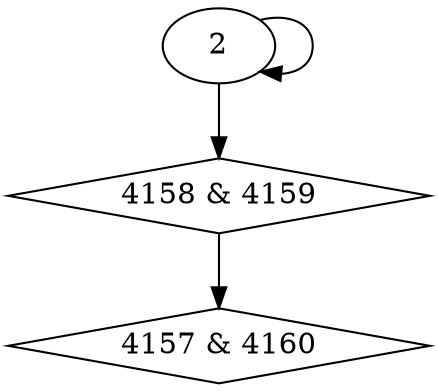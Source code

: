 digraph {
0 [label = "4157 & 4160", shape = diamond];
1 [label = "4158 & 4159", shape = diamond];
1 -> 0;
2 -> 1;
2 -> 2;
}
